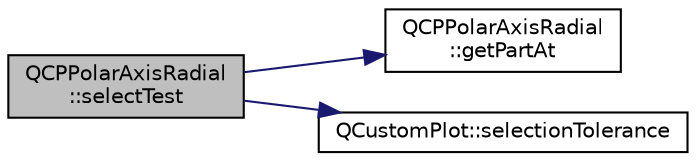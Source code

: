 digraph "QCPPolarAxisRadial::selectTest"
{
 // LATEX_PDF_SIZE
  edge [fontname="Helvetica",fontsize="10",labelfontname="Helvetica",labelfontsize="10"];
  node [fontname="Helvetica",fontsize="10",shape=record];
  rankdir="LR";
  Node1 [label="QCPPolarAxisRadial\l::selectTest",height=0.2,width=0.4,color="black", fillcolor="grey75", style="filled", fontcolor="black",tooltip=" "];
  Node1 -> Node2 [color="midnightblue",fontsize="10",style="solid",fontname="Helvetica"];
  Node2 [label="QCPPolarAxisRadial\l::getPartAt",height=0.2,width=0.4,color="black", fillcolor="white", style="filled",URL="$classQCPPolarAxisRadial.html#a2020514253527e80000775ea994c73e4",tooltip=" "];
  Node1 -> Node3 [color="midnightblue",fontsize="10",style="solid",fontname="Helvetica"];
  Node3 [label="QCustomPlot::selectionTolerance",height=0.2,width=0.4,color="black", fillcolor="white", style="filled",URL="$classQCustomPlot.html#a5441d11013afeaf4b8f2ea06e8624a25",tooltip=" "];
}
